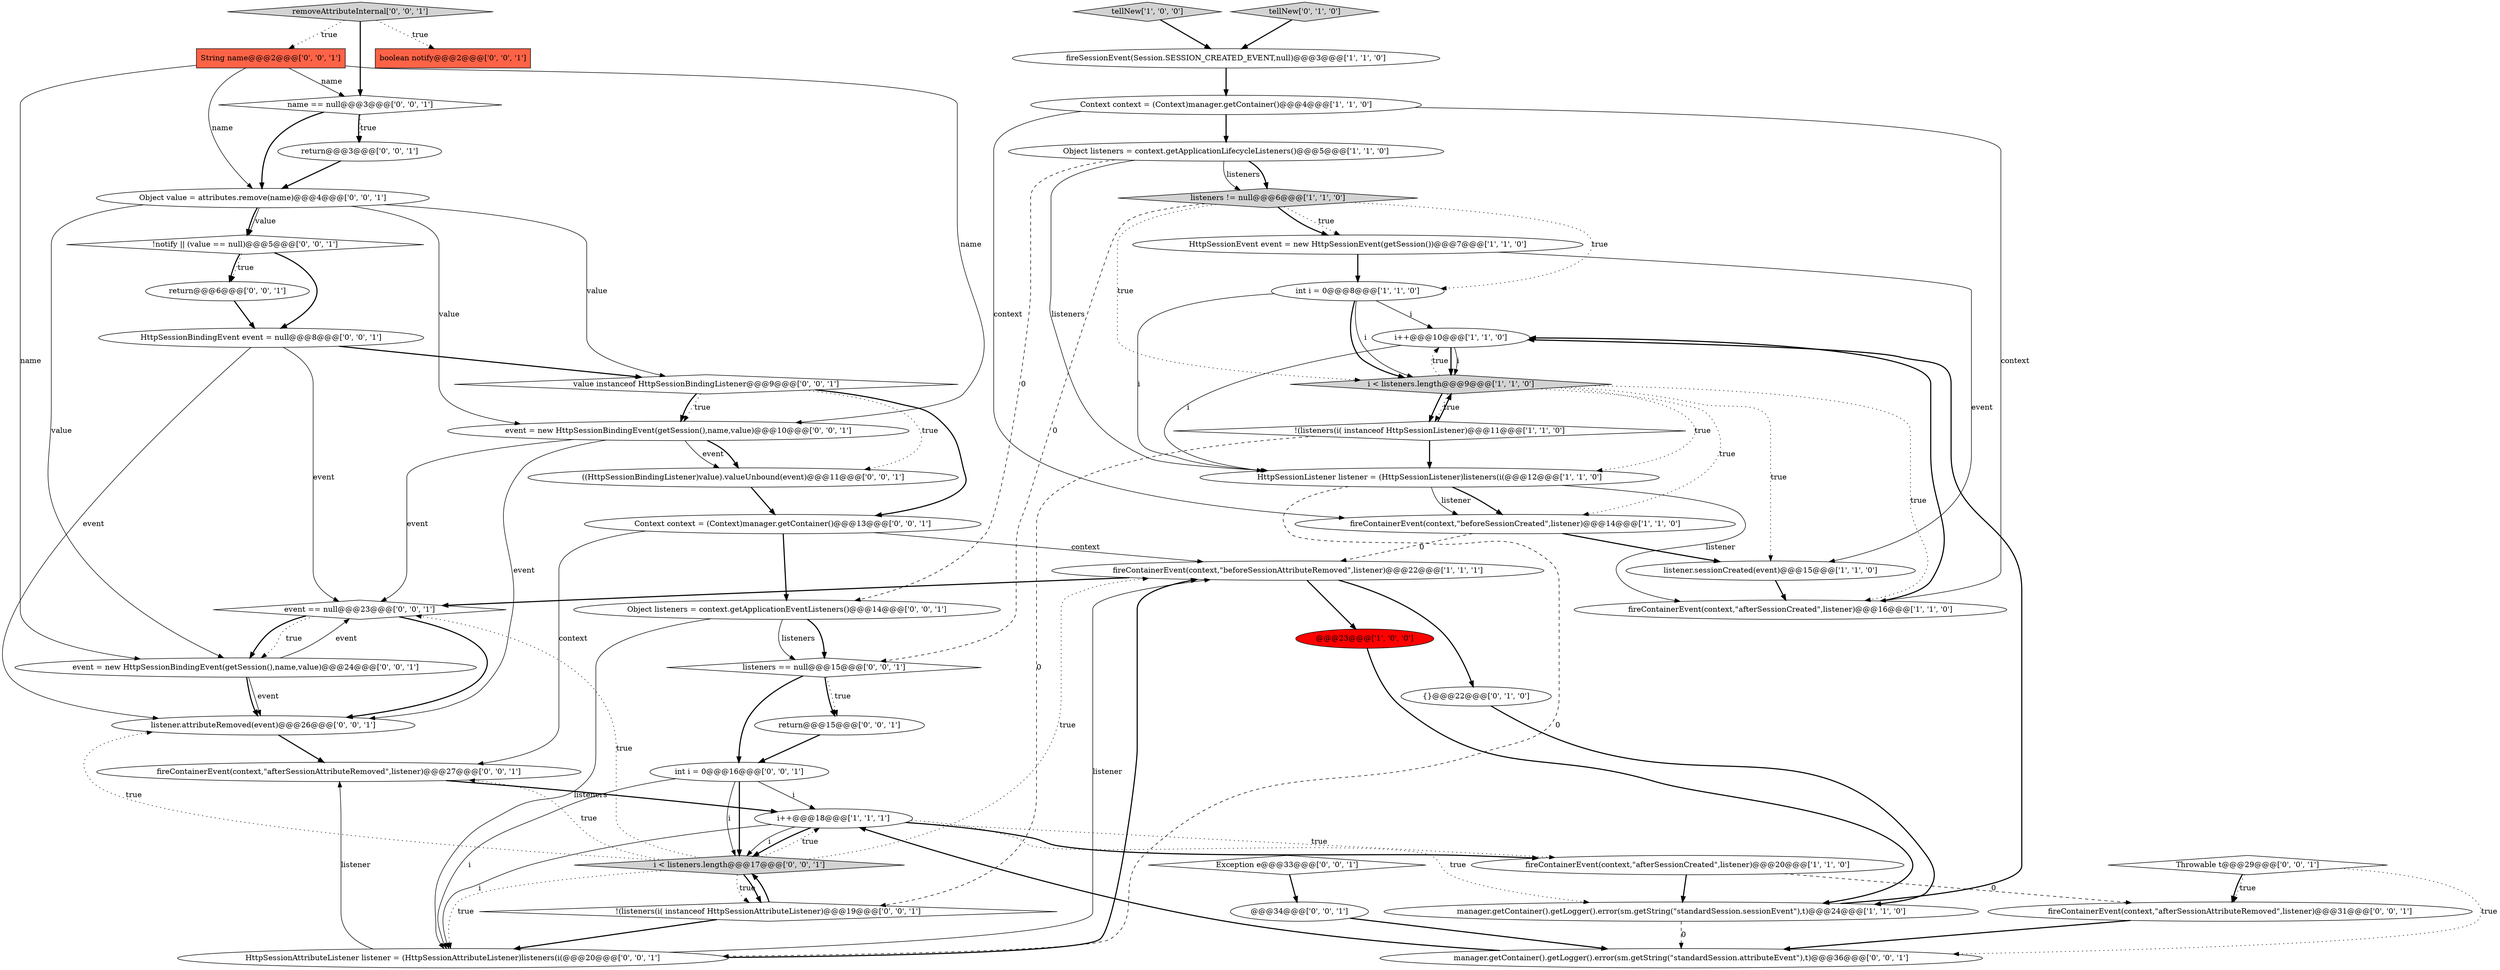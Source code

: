 digraph {
13 [style = filled, label = "HttpSessionEvent event = new HttpSessionEvent(getSession())@@@7@@@['1', '1', '0']", fillcolor = white, shape = ellipse image = "AAA0AAABBB1BBB"];
21 [style = filled, label = "fireContainerEvent(context,\"afterSessionAttributeRemoved\",listener)@@@27@@@['0', '0', '1']", fillcolor = white, shape = ellipse image = "AAA0AAABBB3BBB"];
11 [style = filled, label = "fireSessionEvent(Session.SESSION_CREATED_EVENT,null)@@@3@@@['1', '1', '0']", fillcolor = white, shape = ellipse image = "AAA0AAABBB1BBB"];
17 [style = filled, label = "fireContainerEvent(context,\"beforeSessionCreated\",listener)@@@14@@@['1', '1', '0']", fillcolor = white, shape = ellipse image = "AAA0AAABBB1BBB"];
41 [style = filled, label = "name == null@@@3@@@['0', '0', '1']", fillcolor = white, shape = diamond image = "AAA0AAABBB3BBB"];
4 [style = filled, label = "fireContainerEvent(context,\"afterSessionCreated\",listener)@@@16@@@['1', '1', '0']", fillcolor = white, shape = ellipse image = "AAA0AAABBB1BBB"];
32 [style = filled, label = "HttpSessionAttributeListener listener = (HttpSessionAttributeListener)listeners(i(@@@20@@@['0', '0', '1']", fillcolor = white, shape = ellipse image = "AAA0AAABBB3BBB"];
37 [style = filled, label = "fireContainerEvent(context,\"afterSessionAttributeRemoved\",listener)@@@31@@@['0', '0', '1']", fillcolor = white, shape = ellipse image = "AAA0AAABBB3BBB"];
1 [style = filled, label = "fireContainerEvent(context,\"afterSessionCreated\",listener)@@@20@@@['1', '1', '0']", fillcolor = white, shape = ellipse image = "AAA0AAABBB1BBB"];
27 [style = filled, label = "Exception e@@@33@@@['0', '0', '1']", fillcolor = white, shape = diamond image = "AAA0AAABBB3BBB"];
44 [style = filled, label = "value instanceof HttpSessionBindingListener@@@9@@@['0', '0', '1']", fillcolor = white, shape = diamond image = "AAA0AAABBB3BBB"];
23 [style = filled, label = "return@@@15@@@['0', '0', '1']", fillcolor = white, shape = ellipse image = "AAA0AAABBB3BBB"];
30 [style = filled, label = "Object value = attributes.remove(name)@@@4@@@['0', '0', '1']", fillcolor = white, shape = ellipse image = "AAA0AAABBB3BBB"];
48 [style = filled, label = "Context context = (Context)manager.getContainer()@@@13@@@['0', '0', '1']", fillcolor = white, shape = ellipse image = "AAA0AAABBB3BBB"];
36 [style = filled, label = "boolean notify@@@2@@@['0', '0', '1']", fillcolor = tomato, shape = box image = "AAA0AAABBB3BBB"];
20 [style = filled, label = "tellNew['0', '1', '0']", fillcolor = lightgray, shape = diamond image = "AAA0AAABBB2BBB"];
28 [style = filled, label = "!notify || (value == null)@@@5@@@['0', '0', '1']", fillcolor = white, shape = diamond image = "AAA0AAABBB3BBB"];
8 [style = filled, label = "int i = 0@@@8@@@['1', '1', '0']", fillcolor = white, shape = ellipse image = "AAA0AAABBB1BBB"];
49 [style = filled, label = "return@@@6@@@['0', '0', '1']", fillcolor = white, shape = ellipse image = "AAA0AAABBB3BBB"];
46 [style = filled, label = "HttpSessionBindingEvent event = null@@@8@@@['0', '0', '1']", fillcolor = white, shape = ellipse image = "AAA0AAABBB3BBB"];
9 [style = filled, label = "tellNew['1', '0', '0']", fillcolor = lightgray, shape = diamond image = "AAA0AAABBB1BBB"];
12 [style = filled, label = "i++@@@10@@@['1', '1', '0']", fillcolor = white, shape = ellipse image = "AAA0AAABBB1BBB"];
43 [style = filled, label = "listener.attributeRemoved(event)@@@26@@@['0', '0', '1']", fillcolor = white, shape = ellipse image = "AAA0AAABBB3BBB"];
6 [style = filled, label = "listeners != null@@@6@@@['1', '1', '0']", fillcolor = lightgray, shape = diamond image = "AAA0AAABBB1BBB"];
33 [style = filled, label = "((HttpSessionBindingListener)value).valueUnbound(event)@@@11@@@['0', '0', '1']", fillcolor = white, shape = ellipse image = "AAA0AAABBB3BBB"];
14 [style = filled, label = "HttpSessionListener listener = (HttpSessionListener)listeners(i(@@@12@@@['1', '1', '0']", fillcolor = white, shape = ellipse image = "AAA0AAABBB1BBB"];
40 [style = filled, label = "Throwable t@@@29@@@['0', '0', '1']", fillcolor = white, shape = diamond image = "AAA0AAABBB3BBB"];
7 [style = filled, label = "fireContainerEvent(context,\"beforeSessionAttributeRemoved\",listener)@@@22@@@['1', '1', '1']", fillcolor = white, shape = ellipse image = "AAA0AAABBB1BBB"];
22 [style = filled, label = "@@@34@@@['0', '0', '1']", fillcolor = white, shape = ellipse image = "AAA0AAABBB3BBB"];
42 [style = filled, label = "event = new HttpSessionBindingEvent(getSession(),name,value)@@@10@@@['0', '0', '1']", fillcolor = white, shape = ellipse image = "AAA0AAABBB3BBB"];
16 [style = filled, label = "listener.sessionCreated(event)@@@15@@@['1', '1', '0']", fillcolor = white, shape = ellipse image = "AAA0AAABBB1BBB"];
29 [style = filled, label = "event == null@@@23@@@['0', '0', '1']", fillcolor = white, shape = diamond image = "AAA0AAABBB3BBB"];
31 [style = filled, label = "event = new HttpSessionBindingEvent(getSession(),name,value)@@@24@@@['0', '0', '1']", fillcolor = white, shape = ellipse image = "AAA0AAABBB3BBB"];
25 [style = filled, label = "i < listeners.length@@@17@@@['0', '0', '1']", fillcolor = lightgray, shape = diamond image = "AAA0AAABBB3BBB"];
45 [style = filled, label = "String name@@@2@@@['0', '0', '1']", fillcolor = tomato, shape = box image = "AAA0AAABBB3BBB"];
24 [style = filled, label = "listeners == null@@@15@@@['0', '0', '1']", fillcolor = white, shape = diamond image = "AAA0AAABBB3BBB"];
5 [style = filled, label = "manager.getContainer().getLogger().error(sm.getString(\"standardSession.sessionEvent\"),t)@@@24@@@['1', '1', '0']", fillcolor = white, shape = ellipse image = "AAA0AAABBB1BBB"];
35 [style = filled, label = "!(listeners(i( instanceof HttpSessionAttributeListener)@@@19@@@['0', '0', '1']", fillcolor = white, shape = diamond image = "AAA0AAABBB3BBB"];
39 [style = filled, label = "manager.getContainer().getLogger().error(sm.getString(\"standardSession.attributeEvent\"),t)@@@36@@@['0', '0', '1']", fillcolor = white, shape = ellipse image = "AAA0AAABBB3BBB"];
10 [style = filled, label = "@@@23@@@['1', '0', '0']", fillcolor = red, shape = ellipse image = "AAA1AAABBB1BBB"];
34 [style = filled, label = "removeAttributeInternal['0', '0', '1']", fillcolor = lightgray, shape = diamond image = "AAA0AAABBB3BBB"];
18 [style = filled, label = "i++@@@18@@@['1', '1', '1']", fillcolor = white, shape = ellipse image = "AAA0AAABBB1BBB"];
2 [style = filled, label = "i < listeners.length@@@9@@@['1', '1', '0']", fillcolor = lightgray, shape = diamond image = "AAA0AAABBB1BBB"];
3 [style = filled, label = "Context context = (Context)manager.getContainer()@@@4@@@['1', '1', '0']", fillcolor = white, shape = ellipse image = "AAA0AAABBB1BBB"];
0 [style = filled, label = "!(listeners(i( instanceof HttpSessionListener)@@@11@@@['1', '1', '0']", fillcolor = white, shape = diamond image = "AAA0AAABBB1BBB"];
19 [style = filled, label = "{}@@@22@@@['0', '1', '0']", fillcolor = white, shape = ellipse image = "AAA0AAABBB2BBB"];
38 [style = filled, label = "Object listeners = context.getApplicationEventListeners()@@@14@@@['0', '0', '1']", fillcolor = white, shape = ellipse image = "AAA0AAABBB3BBB"];
47 [style = filled, label = "return@@@3@@@['0', '0', '1']", fillcolor = white, shape = ellipse image = "AAA0AAABBB3BBB"];
15 [style = filled, label = "Object listeners = context.getApplicationLifecycleListeners()@@@5@@@['1', '1', '0']", fillcolor = white, shape = ellipse image = "AAA0AAABBB1BBB"];
26 [style = filled, label = "int i = 0@@@16@@@['0', '0', '1']", fillcolor = white, shape = ellipse image = "AAA0AAABBB3BBB"];
1->5 [style = bold, label=""];
13->16 [style = solid, label="event"];
40->39 [style = dotted, label="true"];
34->45 [style = dotted, label="true"];
9->11 [style = bold, label=""];
45->42 [style = solid, label="name"];
44->33 [style = dotted, label="true"];
25->35 [style = dotted, label="true"];
3->4 [style = solid, label="context"];
14->17 [style = bold, label=""];
25->29 [style = dotted, label="true"];
25->35 [style = bold, label=""];
40->37 [style = dotted, label="true"];
21->18 [style = bold, label=""];
25->18 [style = dotted, label="true"];
39->18 [style = bold, label=""];
15->38 [style = dashed, label="0"];
19->5 [style = bold, label=""];
12->2 [style = bold, label=""];
0->14 [style = bold, label=""];
26->25 [style = solid, label="i"];
30->28 [style = bold, label=""];
45->30 [style = solid, label="name"];
15->6 [style = solid, label="listeners"];
42->33 [style = solid, label="event"];
33->48 [style = bold, label=""];
29->43 [style = bold, label=""];
14->17 [style = solid, label="listener"];
30->31 [style = solid, label="value"];
8->2 [style = solid, label="i"];
17->16 [style = bold, label=""];
40->37 [style = bold, label=""];
26->32 [style = solid, label="i"];
25->21 [style = dotted, label="true"];
7->29 [style = bold, label=""];
45->31 [style = solid, label="name"];
17->7 [style = dashed, label="0"];
25->32 [style = dotted, label="true"];
42->29 [style = solid, label="event"];
2->0 [style = dotted, label="true"];
45->41 [style = solid, label="name"];
6->13 [style = dotted, label="true"];
32->21 [style = solid, label="listener"];
5->39 [style = dashed, label="0"];
32->7 [style = bold, label=""];
27->22 [style = bold, label=""];
48->21 [style = solid, label="context"];
41->30 [style = bold, label=""];
12->2 [style = solid, label="i"];
12->14 [style = solid, label="i"];
18->1 [style = bold, label=""];
44->42 [style = dotted, label="true"];
49->46 [style = bold, label=""];
48->7 [style = solid, label="context"];
18->25 [style = bold, label=""];
2->12 [style = dotted, label="true"];
18->5 [style = dotted, label="true"];
0->35 [style = dashed, label="0"];
30->42 [style = solid, label="value"];
26->18 [style = solid, label="i"];
46->44 [style = bold, label=""];
1->37 [style = dashed, label="0"];
44->42 [style = bold, label=""];
3->17 [style = solid, label="context"];
14->4 [style = solid, label="listener"];
18->32 [style = solid, label="i"];
38->24 [style = bold, label=""];
30->28 [style = solid, label="value"];
18->1 [style = dotted, label="true"];
34->36 [style = dotted, label="true"];
28->49 [style = bold, label=""];
46->43 [style = solid, label="event"];
31->29 [style = solid, label="event"];
35->32 [style = bold, label=""];
25->7 [style = dotted, label="true"];
38->32 [style = solid, label="listeners"];
35->25 [style = bold, label=""];
24->26 [style = bold, label=""];
2->0 [style = bold, label=""];
38->24 [style = solid, label="listeners"];
6->2 [style = dotted, label="true"];
14->32 [style = dashed, label="0"];
10->5 [style = bold, label=""];
24->23 [style = dotted, label="true"];
8->2 [style = bold, label=""];
11->3 [style = bold, label=""];
6->8 [style = dotted, label="true"];
6->13 [style = bold, label=""];
2->4 [style = dotted, label="true"];
41->47 [style = dotted, label="true"];
4->12 [style = bold, label=""];
31->43 [style = bold, label=""];
22->39 [style = bold, label=""];
2->14 [style = dotted, label="true"];
25->43 [style = dotted, label="true"];
18->25 [style = solid, label="i"];
41->47 [style = bold, label=""];
16->4 [style = bold, label=""];
8->12 [style = solid, label="i"];
7->19 [style = bold, label=""];
37->39 [style = bold, label=""];
2->16 [style = dotted, label="true"];
20->11 [style = bold, label=""];
24->23 [style = bold, label=""];
31->43 [style = solid, label="event"];
43->21 [style = bold, label=""];
7->10 [style = bold, label=""];
26->25 [style = bold, label=""];
0->2 [style = bold, label=""];
29->31 [style = bold, label=""];
2->17 [style = dotted, label="true"];
23->26 [style = bold, label=""];
42->33 [style = bold, label=""];
15->6 [style = bold, label=""];
3->15 [style = bold, label=""];
34->41 [style = bold, label=""];
32->7 [style = solid, label="listener"];
30->44 [style = solid, label="value"];
28->49 [style = dotted, label="true"];
47->30 [style = bold, label=""];
28->46 [style = bold, label=""];
48->38 [style = bold, label=""];
46->29 [style = solid, label="event"];
5->12 [style = bold, label=""];
8->14 [style = solid, label="i"];
42->43 [style = solid, label="event"];
44->48 [style = bold, label=""];
15->14 [style = solid, label="listeners"];
6->24 [style = dashed, label="0"];
13->8 [style = bold, label=""];
29->31 [style = dotted, label="true"];
}
